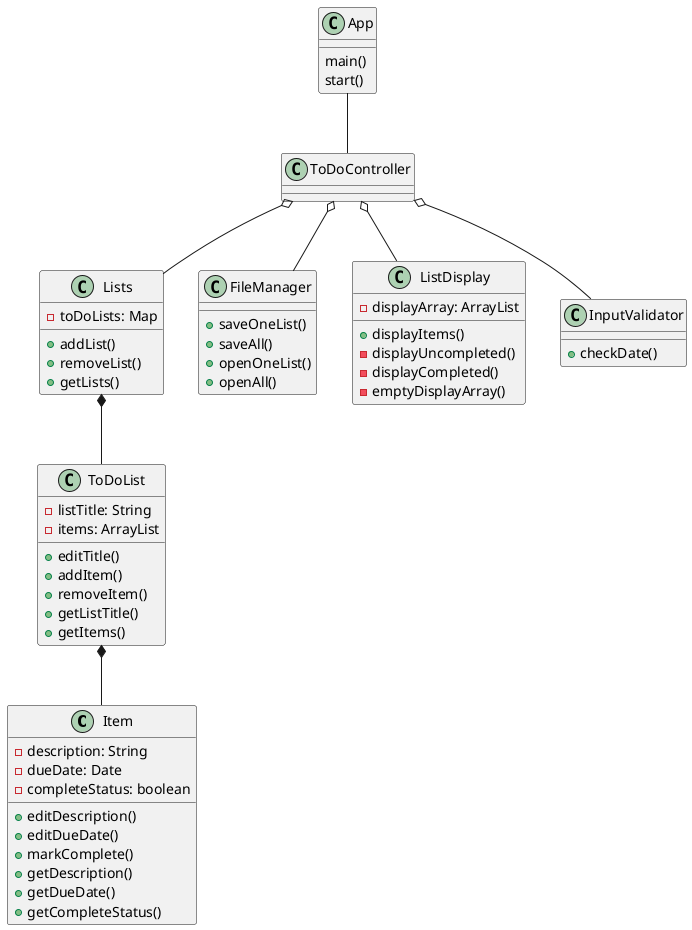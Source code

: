 @startuml
class Item{
-description: String
-dueDate: Date
-completeStatus: boolean
+editDescription()
+editDueDate()
+markComplete()
+getDescription()
+getDueDate()
+getCompleteStatus()
}

class ToDoList{
-listTitle: String
-items: ArrayList
+editTitle()
+addItem()
+removeItem()
+getListTitle()
+getItems()
}

class Lists{
-toDoLists: Map
+addList()
+removeList()
+getLists()
}

class FileManager{
+saveOneList()
+saveAll()
+openOneList()
+openAll()
}

class ListDisplay{
-displayArray: ArrayList
+displayItems()
-displayUncompleted()
-displayCompleted()
-emptyDisplayArray()
}

class ToDoController{

}

class App{
main()
start()
}

class InputValidator{
+checkDate()
}




App -- ToDoController
ToDoController o-- Lists
ToDoController o-- ListDisplay
ToDoController o-- FileManager
ToDoController o-- InputValidator
Lists *-- ToDoList
ToDoList *-- Item
@enduml
